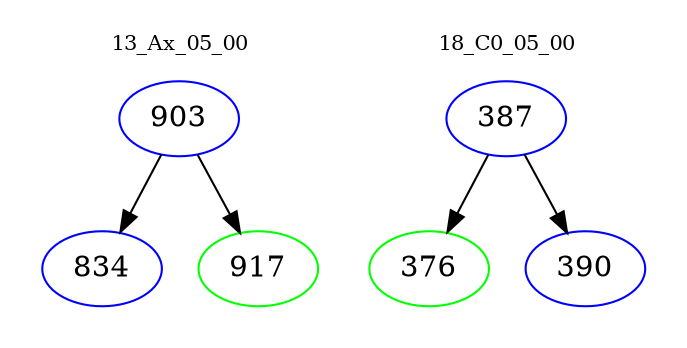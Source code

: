 digraph{
subgraph cluster_0 {
color = white
label = "13_Ax_05_00";
fontsize=10;
T0_903 [label="903", color="blue"]
T0_903 -> T0_834 [color="black"]
T0_834 [label="834", color="blue"]
T0_903 -> T0_917 [color="black"]
T0_917 [label="917", color="green"]
}
subgraph cluster_1 {
color = white
label = "18_C0_05_00";
fontsize=10;
T1_387 [label="387", color="blue"]
T1_387 -> T1_376 [color="black"]
T1_376 [label="376", color="green"]
T1_387 -> T1_390 [color="black"]
T1_390 [label="390", color="blue"]
}
}
